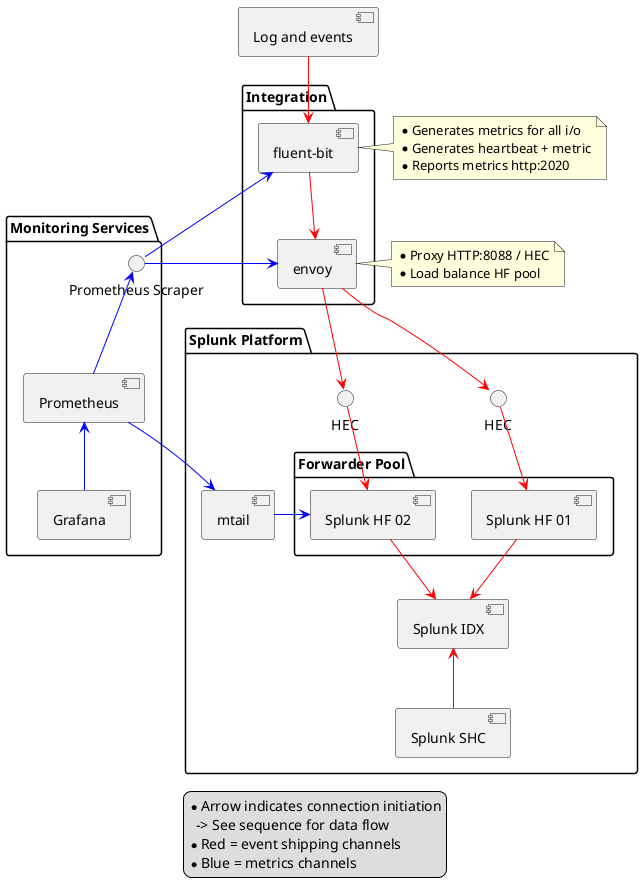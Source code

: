@startuml
skinparam componentStyle uml2

component "Log and events" as DataSource

package "Monitoring Services" {
  component "Prometheus" as Prometheus
  component "Grafana" as Grafana
  interface "Prometheus Scraper" as Scraper
}

package "Integration" {
  component "fluent-bit" as fluentbit
  component "envoy" as envoy
}

package "Splunk Platform" {
  interface "HEC" as HEC01
  interface "HEC" as HEC02

  component "mtail" as MTAIL01

  package "Forwarder Pool" {
    component "Splunk HF 01" as HF01
    component "Splunk HF 02" as HF02
  }
  component "Splunk IDX" as IDX
  component "Splunk SHC" as SHC
}

DataSource -d-> fluentbit #Red
fluentbit -d-> envoy #Red
envoy -d-> HEC01 #Red
envoy -d-> HEC02 #Red
HEC01 -d-> HF01 #Red
HEC02 -d-> HF02 #Red
HF01 -d-> IDX #Red
HF02 -d-> IDX #Red
SHC -u-> IDX #Red

MTAIL01 -r-> HF02 #Blue
Prometheus -r-> MTAIL01 #Blue

Prometheus -u-> Scraper #Blue
Scraper -u-> fluentbit #Blue
Scraper -r-> envoy #Blue
Grafana -u-> Prometheus #Blue

note right of fluentbit
 * Generates metrics for all i/o
 * Generates heartbeat + metric
 * Reports metrics http:2020
end note

note right of envoy
 * Proxy HTTP:8088 / HEC
 * Load balance HF pool
end note

legend
  * Arrow indicates connection initiation
    -> See sequence for data flow
  * Red = event shipping channels
  * Blue = metrics channels
end legend

@enduml


